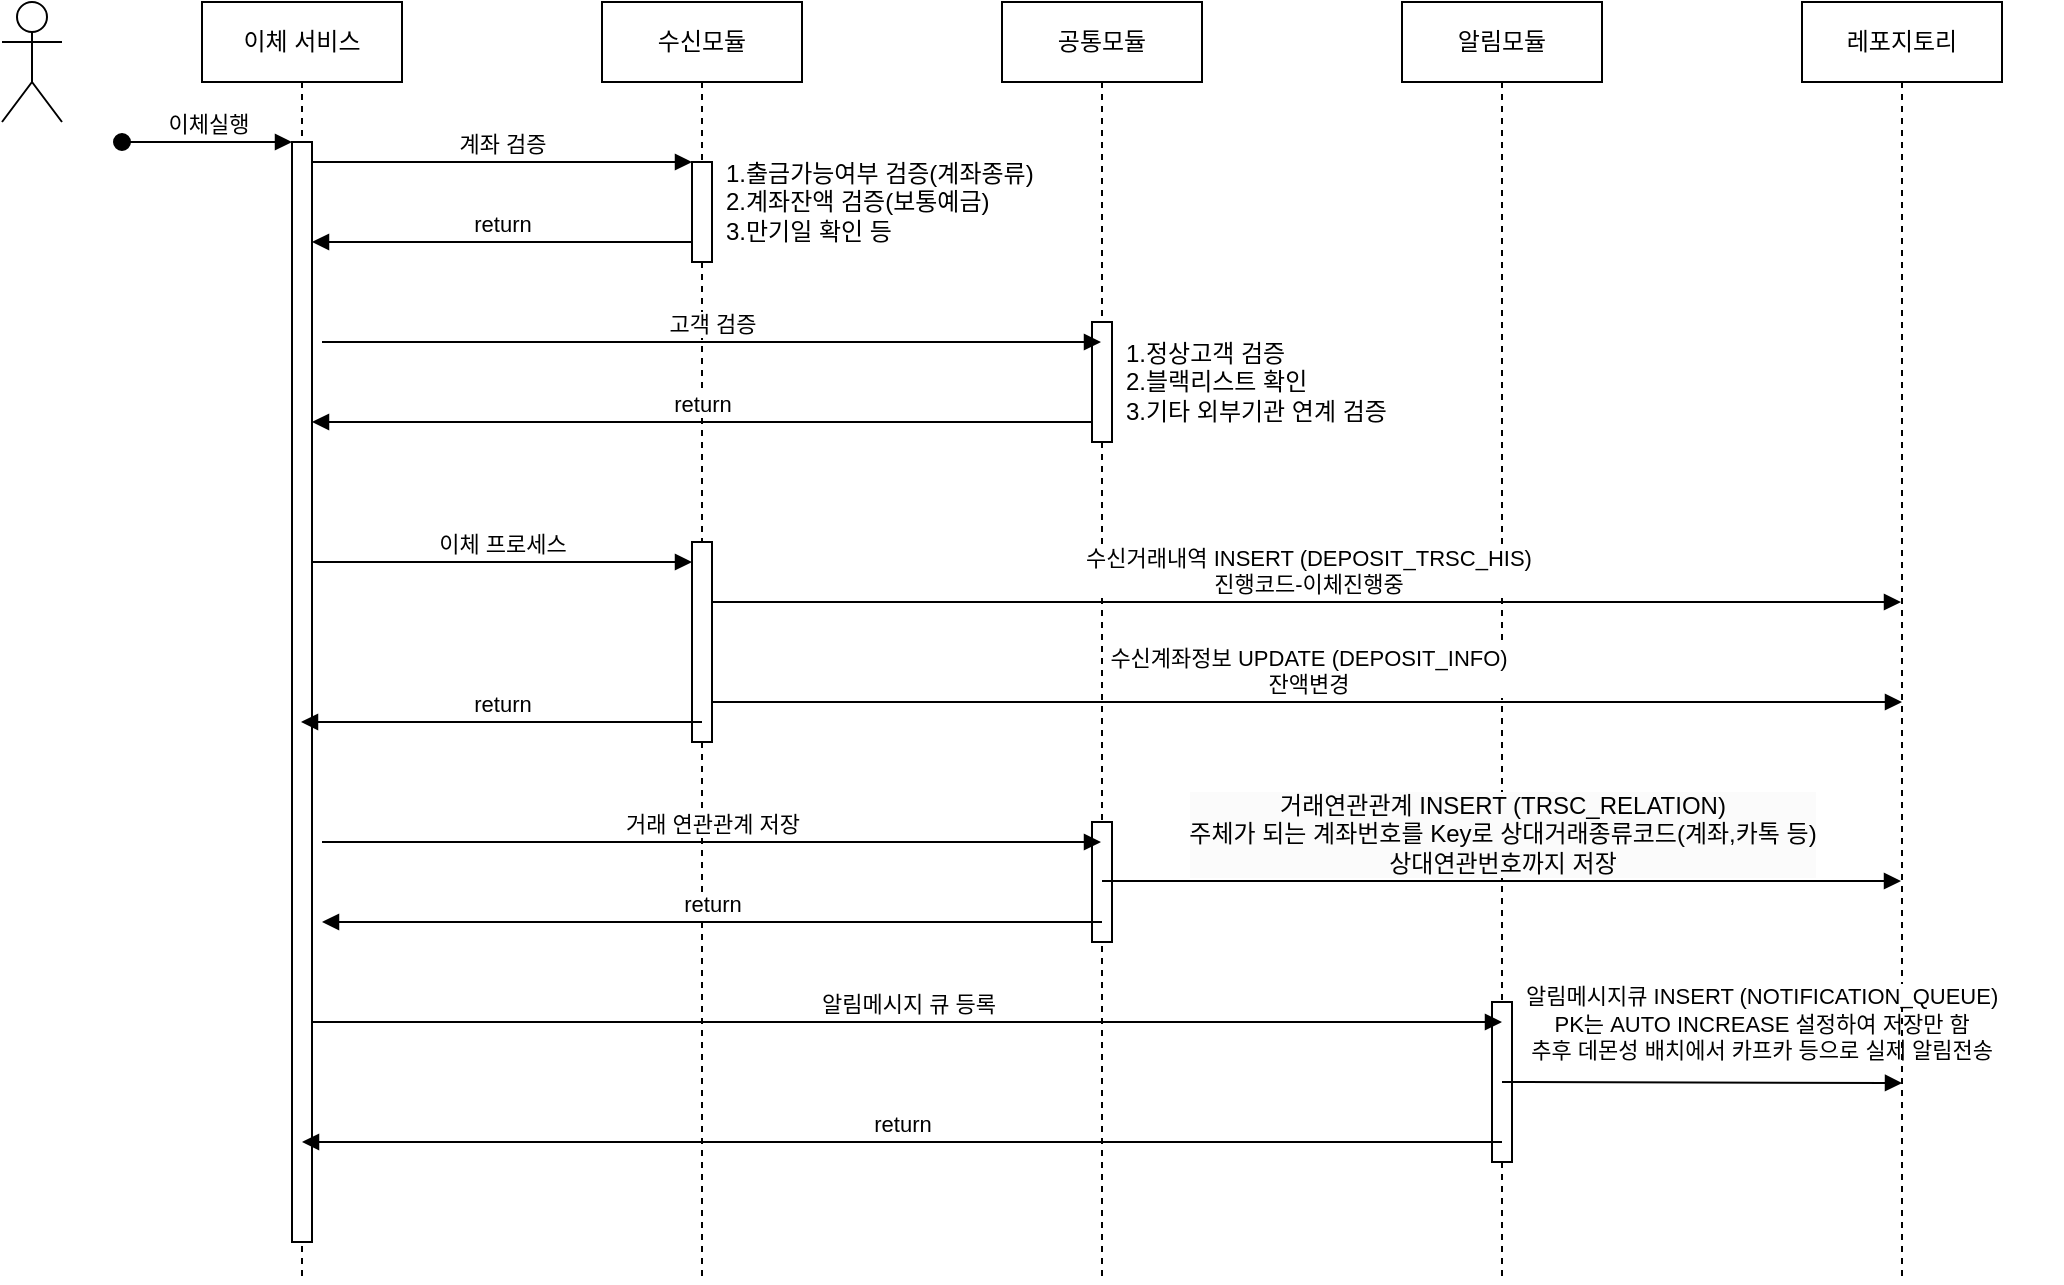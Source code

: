<mxfile version="24.8.4">
  <diagram name="Page-1" id="2YBvvXClWsGukQMizWep">
    <mxGraphModel dx="956" dy="681" grid="1" gridSize="10" guides="1" tooltips="1" connect="1" arrows="1" fold="1" page="1" pageScale="1" pageWidth="850" pageHeight="1100" background="#ffffff" math="0" shadow="0">
      <root>
        <mxCell id="0" />
        <mxCell id="1" parent="0" />
        <mxCell id="aM9ryv3xv72pqoxQDRHE-1" value="이체 서비스" style="shape=umlLifeline;perimeter=lifelinePerimeter;whiteSpace=wrap;html=1;container=0;dropTarget=0;collapsible=0;recursiveResize=0;outlineConnect=0;portConstraint=eastwest;newEdgeStyle={&quot;edgeStyle&quot;:&quot;elbowEdgeStyle&quot;,&quot;elbow&quot;:&quot;vertical&quot;,&quot;curved&quot;:0,&quot;rounded&quot;:0};" parent="1" vertex="1">
          <mxGeometry x="200" y="40" width="100" height="640" as="geometry" />
        </mxCell>
        <mxCell id="aM9ryv3xv72pqoxQDRHE-2" value="" style="html=1;points=[];perimeter=orthogonalPerimeter;outlineConnect=0;targetShapes=umlLifeline;portConstraint=eastwest;newEdgeStyle={&quot;edgeStyle&quot;:&quot;elbowEdgeStyle&quot;,&quot;elbow&quot;:&quot;vertical&quot;,&quot;curved&quot;:0,&quot;rounded&quot;:0};" parent="aM9ryv3xv72pqoxQDRHE-1" vertex="1">
          <mxGeometry x="45" y="70" width="10" height="550" as="geometry" />
        </mxCell>
        <mxCell id="aM9ryv3xv72pqoxQDRHE-3" value="이체실행" style="html=1;verticalAlign=bottom;startArrow=oval;endArrow=block;startSize=8;edgeStyle=elbowEdgeStyle;elbow=vertical;curved=0;rounded=0;" parent="aM9ryv3xv72pqoxQDRHE-1" target="aM9ryv3xv72pqoxQDRHE-2" edge="1">
          <mxGeometry relative="1" as="geometry">
            <mxPoint x="-40" y="70" as="sourcePoint" />
          </mxGeometry>
        </mxCell>
        <mxCell id="aM9ryv3xv72pqoxQDRHE-5" value="수신모듈" style="shape=umlLifeline;perimeter=lifelinePerimeter;whiteSpace=wrap;html=1;container=0;dropTarget=0;collapsible=0;recursiveResize=0;outlineConnect=0;portConstraint=eastwest;newEdgeStyle={&quot;edgeStyle&quot;:&quot;elbowEdgeStyle&quot;,&quot;elbow&quot;:&quot;vertical&quot;,&quot;curved&quot;:0,&quot;rounded&quot;:0};" parent="1" vertex="1">
          <mxGeometry x="400" y="40" width="100" height="640" as="geometry" />
        </mxCell>
        <mxCell id="aM9ryv3xv72pqoxQDRHE-6" value="" style="html=1;points=[];perimeter=orthogonalPerimeter;outlineConnect=0;targetShapes=umlLifeline;portConstraint=eastwest;newEdgeStyle={&quot;edgeStyle&quot;:&quot;elbowEdgeStyle&quot;,&quot;elbow&quot;:&quot;vertical&quot;,&quot;curved&quot;:0,&quot;rounded&quot;:0};" parent="aM9ryv3xv72pqoxQDRHE-5" vertex="1">
          <mxGeometry x="45" y="80" width="10" height="50" as="geometry" />
        </mxCell>
        <mxCell id="wWB3ccr9Y3mbF4L6saMw-12" value="" style="html=1;points=[];perimeter=orthogonalPerimeter;outlineConnect=0;targetShapes=umlLifeline;portConstraint=eastwest;newEdgeStyle={&quot;edgeStyle&quot;:&quot;elbowEdgeStyle&quot;,&quot;elbow&quot;:&quot;vertical&quot;,&quot;curved&quot;:0,&quot;rounded&quot;:0};" vertex="1" parent="aM9ryv3xv72pqoxQDRHE-5">
          <mxGeometry x="45" y="270" width="10" height="100" as="geometry" />
        </mxCell>
        <mxCell id="aM9ryv3xv72pqoxQDRHE-7" value="계좌 검증" style="html=1;verticalAlign=bottom;endArrow=block;edgeStyle=elbowEdgeStyle;elbow=vertical;curved=0;rounded=0;" parent="1" source="aM9ryv3xv72pqoxQDRHE-2" target="aM9ryv3xv72pqoxQDRHE-6" edge="1">
          <mxGeometry relative="1" as="geometry">
            <mxPoint x="395" y="130" as="sourcePoint" />
            <Array as="points">
              <mxPoint x="380" y="120" />
            </Array>
            <mxPoint as="offset" />
          </mxGeometry>
        </mxCell>
        <mxCell id="aM9ryv3xv72pqoxQDRHE-9" value="return" style="html=1;verticalAlign=bottom;endArrow=block;edgeStyle=elbowEdgeStyle;elbow=vertical;curved=0;rounded=0;" parent="1" source="aM9ryv3xv72pqoxQDRHE-6" target="aM9ryv3xv72pqoxQDRHE-2" edge="1">
          <mxGeometry relative="1" as="geometry">
            <mxPoint x="375" y="160" as="sourcePoint" />
            <Array as="points">
              <mxPoint x="390" y="160" />
            </Array>
            <mxPoint x="260" y="160" as="targetPoint" />
          </mxGeometry>
        </mxCell>
        <mxCell id="7ABqUD8M8o28JcpTFlhN-1" value="공통모듈" style="shape=umlLifeline;perimeter=lifelinePerimeter;whiteSpace=wrap;html=1;container=0;dropTarget=0;collapsible=0;recursiveResize=0;outlineConnect=0;portConstraint=eastwest;newEdgeStyle={&quot;edgeStyle&quot;:&quot;elbowEdgeStyle&quot;,&quot;elbow&quot;:&quot;vertical&quot;,&quot;curved&quot;:0,&quot;rounded&quot;:0};" parent="1" vertex="1">
          <mxGeometry x="600" y="40" width="100" height="640" as="geometry" />
        </mxCell>
        <mxCell id="7ABqUD8M8o28JcpTFlhN-2" value="" style="html=1;points=[];perimeter=orthogonalPerimeter;outlineConnect=0;targetShapes=umlLifeline;portConstraint=eastwest;newEdgeStyle={&quot;edgeStyle&quot;:&quot;elbowEdgeStyle&quot;,&quot;elbow&quot;:&quot;vertical&quot;,&quot;curved&quot;:0,&quot;rounded&quot;:0};" parent="7ABqUD8M8o28JcpTFlhN-1" vertex="1">
          <mxGeometry x="45" y="160" width="10" height="60" as="geometry" />
        </mxCell>
        <mxCell id="wWB3ccr9Y3mbF4L6saMw-28" value="" style="html=1;points=[];perimeter=orthogonalPerimeter;outlineConnect=0;targetShapes=umlLifeline;portConstraint=eastwest;newEdgeStyle={&quot;edgeStyle&quot;:&quot;elbowEdgeStyle&quot;,&quot;elbow&quot;:&quot;vertical&quot;,&quot;curved&quot;:0,&quot;rounded&quot;:0};" vertex="1" parent="7ABqUD8M8o28JcpTFlhN-1">
          <mxGeometry x="45" y="410" width="10" height="60" as="geometry" />
        </mxCell>
        <mxCell id="7ABqUD8M8o28JcpTFlhN-3" value="알림모듈" style="shape=umlLifeline;perimeter=lifelinePerimeter;whiteSpace=wrap;html=1;container=0;dropTarget=0;collapsible=0;recursiveResize=0;outlineConnect=0;portConstraint=eastwest;newEdgeStyle={&quot;edgeStyle&quot;:&quot;elbowEdgeStyle&quot;,&quot;elbow&quot;:&quot;vertical&quot;,&quot;curved&quot;:0,&quot;rounded&quot;:0};" parent="1" vertex="1">
          <mxGeometry x="800" y="40" width="100" height="640" as="geometry" />
        </mxCell>
        <mxCell id="wWB3ccr9Y3mbF4L6saMw-31" value="" style="html=1;points=[];perimeter=orthogonalPerimeter;outlineConnect=0;targetShapes=umlLifeline;portConstraint=eastwest;newEdgeStyle={&quot;edgeStyle&quot;:&quot;elbowEdgeStyle&quot;,&quot;elbow&quot;:&quot;vertical&quot;,&quot;curved&quot;:0,&quot;rounded&quot;:0};" vertex="1" parent="7ABqUD8M8o28JcpTFlhN-3">
          <mxGeometry x="45" y="500" width="10" height="80" as="geometry" />
        </mxCell>
        <mxCell id="7ABqUD8M8o28JcpTFlhN-5" value="레포지토리" style="shape=umlLifeline;perimeter=lifelinePerimeter;whiteSpace=wrap;html=1;container=0;dropTarget=0;collapsible=0;recursiveResize=0;outlineConnect=0;portConstraint=eastwest;newEdgeStyle={&quot;edgeStyle&quot;:&quot;elbowEdgeStyle&quot;,&quot;elbow&quot;:&quot;vertical&quot;,&quot;curved&quot;:0,&quot;rounded&quot;:0};" parent="1" vertex="1">
          <mxGeometry x="1000" y="40" width="100" height="640" as="geometry" />
        </mxCell>
        <mxCell id="wWB3ccr9Y3mbF4L6saMw-11" value="" style="shape=umlActor;verticalLabelPosition=bottom;verticalAlign=top;html=1;outlineConnect=0;" vertex="1" parent="1">
          <mxGeometry x="100" y="40" width="30" height="60" as="geometry" />
        </mxCell>
        <mxCell id="wWB3ccr9Y3mbF4L6saMw-14" value="&lt;div style=&quot;&quot;&gt;&lt;span style=&quot;background-color: initial;&quot;&gt;1.출금가능여부 검증(계좌종류)&lt;/span&gt;&lt;/div&gt;&lt;div style=&quot;&quot;&gt;&lt;span style=&quot;background-color: initial;&quot;&gt;2.계좌잔액 검증(보통예금)&lt;/span&gt;&lt;/div&gt;&lt;div style=&quot;&quot;&gt;&lt;span style=&quot;background-color: initial;&quot;&gt;3.만기일 확인 등&lt;/span&gt;&lt;/div&gt;" style="text;html=1;align=left;verticalAlign=middle;resizable=0;points=[];autosize=1;strokeColor=none;fillColor=none;" vertex="1" parent="1">
          <mxGeometry x="460" y="110" width="190" height="60" as="geometry" />
        </mxCell>
        <mxCell id="wWB3ccr9Y3mbF4L6saMw-16" value="고객 검증" style="html=1;verticalAlign=bottom;endArrow=block;edgeStyle=elbowEdgeStyle;elbow=vertical;curved=0;rounded=0;" edge="1" parent="1" target="7ABqUD8M8o28JcpTFlhN-1">
          <mxGeometry relative="1" as="geometry">
            <mxPoint x="260" y="210" as="sourcePoint" />
            <Array as="points">
              <mxPoint x="385" y="210" />
            </Array>
            <mxPoint x="610" y="210" as="targetPoint" />
            <mxPoint as="offset" />
          </mxGeometry>
        </mxCell>
        <mxCell id="wWB3ccr9Y3mbF4L6saMw-17" value="return" style="html=1;verticalAlign=bottom;endArrow=block;edgeStyle=elbowEdgeStyle;elbow=vertical;curved=0;rounded=0;" edge="1" parent="1" target="aM9ryv3xv72pqoxQDRHE-2">
          <mxGeometry relative="1" as="geometry">
            <mxPoint x="645" y="250" as="sourcePoint" />
            <Array as="points">
              <mxPoint x="590" y="250" />
            </Array>
            <mxPoint x="280" y="250" as="targetPoint" />
          </mxGeometry>
        </mxCell>
        <mxCell id="wWB3ccr9Y3mbF4L6saMw-18" value="&lt;div style=&quot;&quot;&gt;&lt;span style=&quot;background-color: initial;&quot;&gt;1.정상고객 검증&lt;/span&gt;&lt;/div&gt;&lt;div style=&quot;&quot;&gt;&lt;span style=&quot;background-color: initial;&quot;&gt;2.블랙리스트 확인&lt;/span&gt;&lt;/div&gt;&lt;div style=&quot;&quot;&gt;&lt;span style=&quot;background-color: initial;&quot;&gt;3.기타 외부기관 연계 검증&lt;/span&gt;&lt;/div&gt;" style="text;html=1;align=left;verticalAlign=middle;resizable=0;points=[];autosize=1;strokeColor=none;fillColor=none;" vertex="1" parent="1">
          <mxGeometry x="660" y="200" width="160" height="60" as="geometry" />
        </mxCell>
        <mxCell id="wWB3ccr9Y3mbF4L6saMw-19" value="이체 프로세스" style="html=1;verticalAlign=bottom;endArrow=block;edgeStyle=elbowEdgeStyle;elbow=vertical;curved=0;rounded=0;" edge="1" parent="1" source="aM9ryv3xv72pqoxQDRHE-2" target="wWB3ccr9Y3mbF4L6saMw-12">
          <mxGeometry relative="1" as="geometry">
            <mxPoint x="260" y="320" as="sourcePoint" />
            <Array as="points">
              <mxPoint x="385" y="320" />
            </Array>
            <mxPoint x="430" y="320" as="targetPoint" />
            <mxPoint as="offset" />
          </mxGeometry>
        </mxCell>
        <mxCell id="wWB3ccr9Y3mbF4L6saMw-21" value="return" style="html=1;verticalAlign=bottom;endArrow=block;edgeStyle=elbowEdgeStyle;elbow=vertical;curved=0;rounded=0;" edge="1" parent="1">
          <mxGeometry relative="1" as="geometry">
            <mxPoint x="450" y="400" as="sourcePoint" />
            <Array as="points">
              <mxPoint x="385" y="400" />
            </Array>
            <mxPoint x="249.5" y="400" as="targetPoint" />
          </mxGeometry>
        </mxCell>
        <mxCell id="wWB3ccr9Y3mbF4L6saMw-23" value="수신거래내역 INSERT (DEPOSIT_TRSC_HIS)&lt;div&gt;진행코드-이체진행중&lt;/div&gt;" style="html=1;verticalAlign=bottom;endArrow=block;edgeStyle=elbowEdgeStyle;elbow=vertical;curved=0;rounded=0;" edge="1" parent="1" source="wWB3ccr9Y3mbF4L6saMw-12" target="7ABqUD8M8o28JcpTFlhN-5">
          <mxGeometry relative="1" as="geometry">
            <mxPoint x="460" y="340" as="sourcePoint" />
            <Array as="points">
              <mxPoint x="590" y="340" />
            </Array>
            <mxPoint x="650" y="340" as="targetPoint" />
            <mxPoint as="offset" />
          </mxGeometry>
        </mxCell>
        <mxCell id="wWB3ccr9Y3mbF4L6saMw-24" value="수신계좌정보 UPDATE (DEPOSIT_INFO)&lt;div&gt;잔액변경&lt;/div&gt;" style="html=1;verticalAlign=bottom;endArrow=block;edgeStyle=elbowEdgeStyle;elbow=vertical;curved=0;rounded=0;" edge="1" parent="1" source="wWB3ccr9Y3mbF4L6saMw-12">
          <mxGeometry relative="1" as="geometry">
            <mxPoint x="490" y="390" as="sourcePoint" />
            <Array as="points">
              <mxPoint x="590" y="390" />
            </Array>
            <mxPoint x="1050" y="390" as="targetPoint" />
            <mxPoint as="offset" />
          </mxGeometry>
        </mxCell>
        <mxCell id="wWB3ccr9Y3mbF4L6saMw-25" value="거래 연관관계 저장" style="html=1;verticalAlign=bottom;endArrow=block;edgeStyle=elbowEdgeStyle;elbow=vertical;curved=0;rounded=0;" edge="1" parent="1" target="7ABqUD8M8o28JcpTFlhN-1">
          <mxGeometry relative="1" as="geometry">
            <mxPoint x="260" y="460" as="sourcePoint" />
            <Array as="points">
              <mxPoint x="390" y="460" />
            </Array>
            <mxPoint x="450" y="460" as="targetPoint" />
            <mxPoint as="offset" />
          </mxGeometry>
        </mxCell>
        <mxCell id="wWB3ccr9Y3mbF4L6saMw-29" value="&lt;div style=&quot;&quot;&gt;&lt;br&gt;&lt;/div&gt;" style="text;html=1;align=left;verticalAlign=middle;resizable=0;points=[];autosize=1;strokeColor=none;fillColor=none;" vertex="1" parent="1">
          <mxGeometry x="660" y="465" width="20" height="30" as="geometry" />
        </mxCell>
        <mxCell id="wWB3ccr9Y3mbF4L6saMw-30" value="return" style="html=1;verticalAlign=bottom;endArrow=block;edgeStyle=elbowEdgeStyle;elbow=vertical;curved=0;rounded=0;" edge="1" parent="1">
          <mxGeometry relative="1" as="geometry">
            <mxPoint x="650" y="500" as="sourcePoint" />
            <Array as="points">
              <mxPoint x="595" y="500" />
            </Array>
            <mxPoint x="260" y="500" as="targetPoint" />
          </mxGeometry>
        </mxCell>
        <mxCell id="wWB3ccr9Y3mbF4L6saMw-32" value="알림메시지 큐 등록" style="html=1;verticalAlign=bottom;endArrow=block;edgeStyle=elbowEdgeStyle;elbow=vertical;curved=0;rounded=0;" edge="1" parent="1">
          <mxGeometry relative="1" as="geometry">
            <mxPoint x="255" y="550" as="sourcePoint" />
            <Array as="points">
              <mxPoint x="385" y="550" />
            </Array>
            <mxPoint x="850" y="550" as="targetPoint" />
            <mxPoint as="offset" />
          </mxGeometry>
        </mxCell>
        <mxCell id="wWB3ccr9Y3mbF4L6saMw-33" value="return" style="html=1;verticalAlign=bottom;endArrow=block;edgeStyle=elbowEdgeStyle;elbow=vertical;curved=0;rounded=0;" edge="1" parent="1">
          <mxGeometry relative="1" as="geometry">
            <mxPoint x="850" y="610" as="sourcePoint" />
            <Array as="points">
              <mxPoint x="385.5" y="610" />
            </Array>
            <mxPoint x="250" y="610" as="targetPoint" />
          </mxGeometry>
        </mxCell>
        <mxCell id="wWB3ccr9Y3mbF4L6saMw-34" value="&lt;div style=&quot;font-size: 12px; background-color: rgb(251, 251, 251);&quot;&gt;거래연관관계 INSERT (TRSC_RELATION)&lt;/div&gt;&lt;div style=&quot;font-size: 12px; background-color: rgb(251, 251, 251);&quot;&gt;&lt;span style=&quot;background-color: initial;&quot;&gt;주체가 되는 계좌번호를 Key로&amp;nbsp;&lt;/span&gt;&lt;span style=&quot;background-color: initial;&quot;&gt;상대거래종류코드(계좌,카톡 등)&lt;/span&gt;&lt;/div&gt;&lt;div style=&quot;font-size: 12px; background-color: rgb(251, 251, 251);&quot;&gt;&lt;span style=&quot;background-color: initial;&quot;&gt;상대연관번호까지 저장&lt;/span&gt;&lt;/div&gt;" style="html=1;verticalAlign=bottom;endArrow=block;edgeStyle=elbowEdgeStyle;elbow=vertical;curved=0;rounded=0;align=center;" edge="1" parent="1" target="7ABqUD8M8o28JcpTFlhN-5">
          <mxGeometry relative="1" as="geometry">
            <mxPoint x="650" y="479.5" as="sourcePoint" />
            <Array as="points">
              <mxPoint x="785" y="479.5" />
            </Array>
            <mxPoint x="1245" y="479.5" as="targetPoint" />
            <mxPoint as="offset" />
          </mxGeometry>
        </mxCell>
        <mxCell id="wWB3ccr9Y3mbF4L6saMw-35" value="" style="html=1;verticalAlign=bottom;endArrow=block;edgeStyle=elbowEdgeStyle;elbow=vertical;curved=0;rounded=0;align=center;" edge="1" parent="1">
          <mxGeometry relative="1" as="geometry">
            <mxPoint x="850" y="580" as="sourcePoint" />
            <Array as="points" />
            <mxPoint x="1050" y="581" as="targetPoint" />
            <mxPoint as="offset" />
          </mxGeometry>
        </mxCell>
        <mxCell id="wWB3ccr9Y3mbF4L6saMw-36" value="&lt;div style=&quot;&quot;&gt;&lt;span style=&quot;font-size: 11px; text-align: center; background-color: rgb(255, 255, 255);&quot;&gt;알림메시지큐 INSERT (NOTIFICATION_QUEUE)&lt;/span&gt;&lt;div style=&quot;font-size: 11px; text-align: center;&quot;&gt;PK는 AUTO INCREASE 설정하여 저장만 함&lt;/div&gt;&lt;div style=&quot;font-size: 11px; text-align: center;&quot;&gt;추후 데몬성 배치에서 카프카 등으로 실제 알림전송&lt;/div&gt;&lt;/div&gt;" style="text;html=1;align=left;verticalAlign=middle;resizable=0;points=[];autosize=1;strokeColor=none;fillColor=none;" vertex="1" parent="1">
          <mxGeometry x="860" y="525" width="270" height="50" as="geometry" />
        </mxCell>
      </root>
    </mxGraphModel>
  </diagram>
</mxfile>
